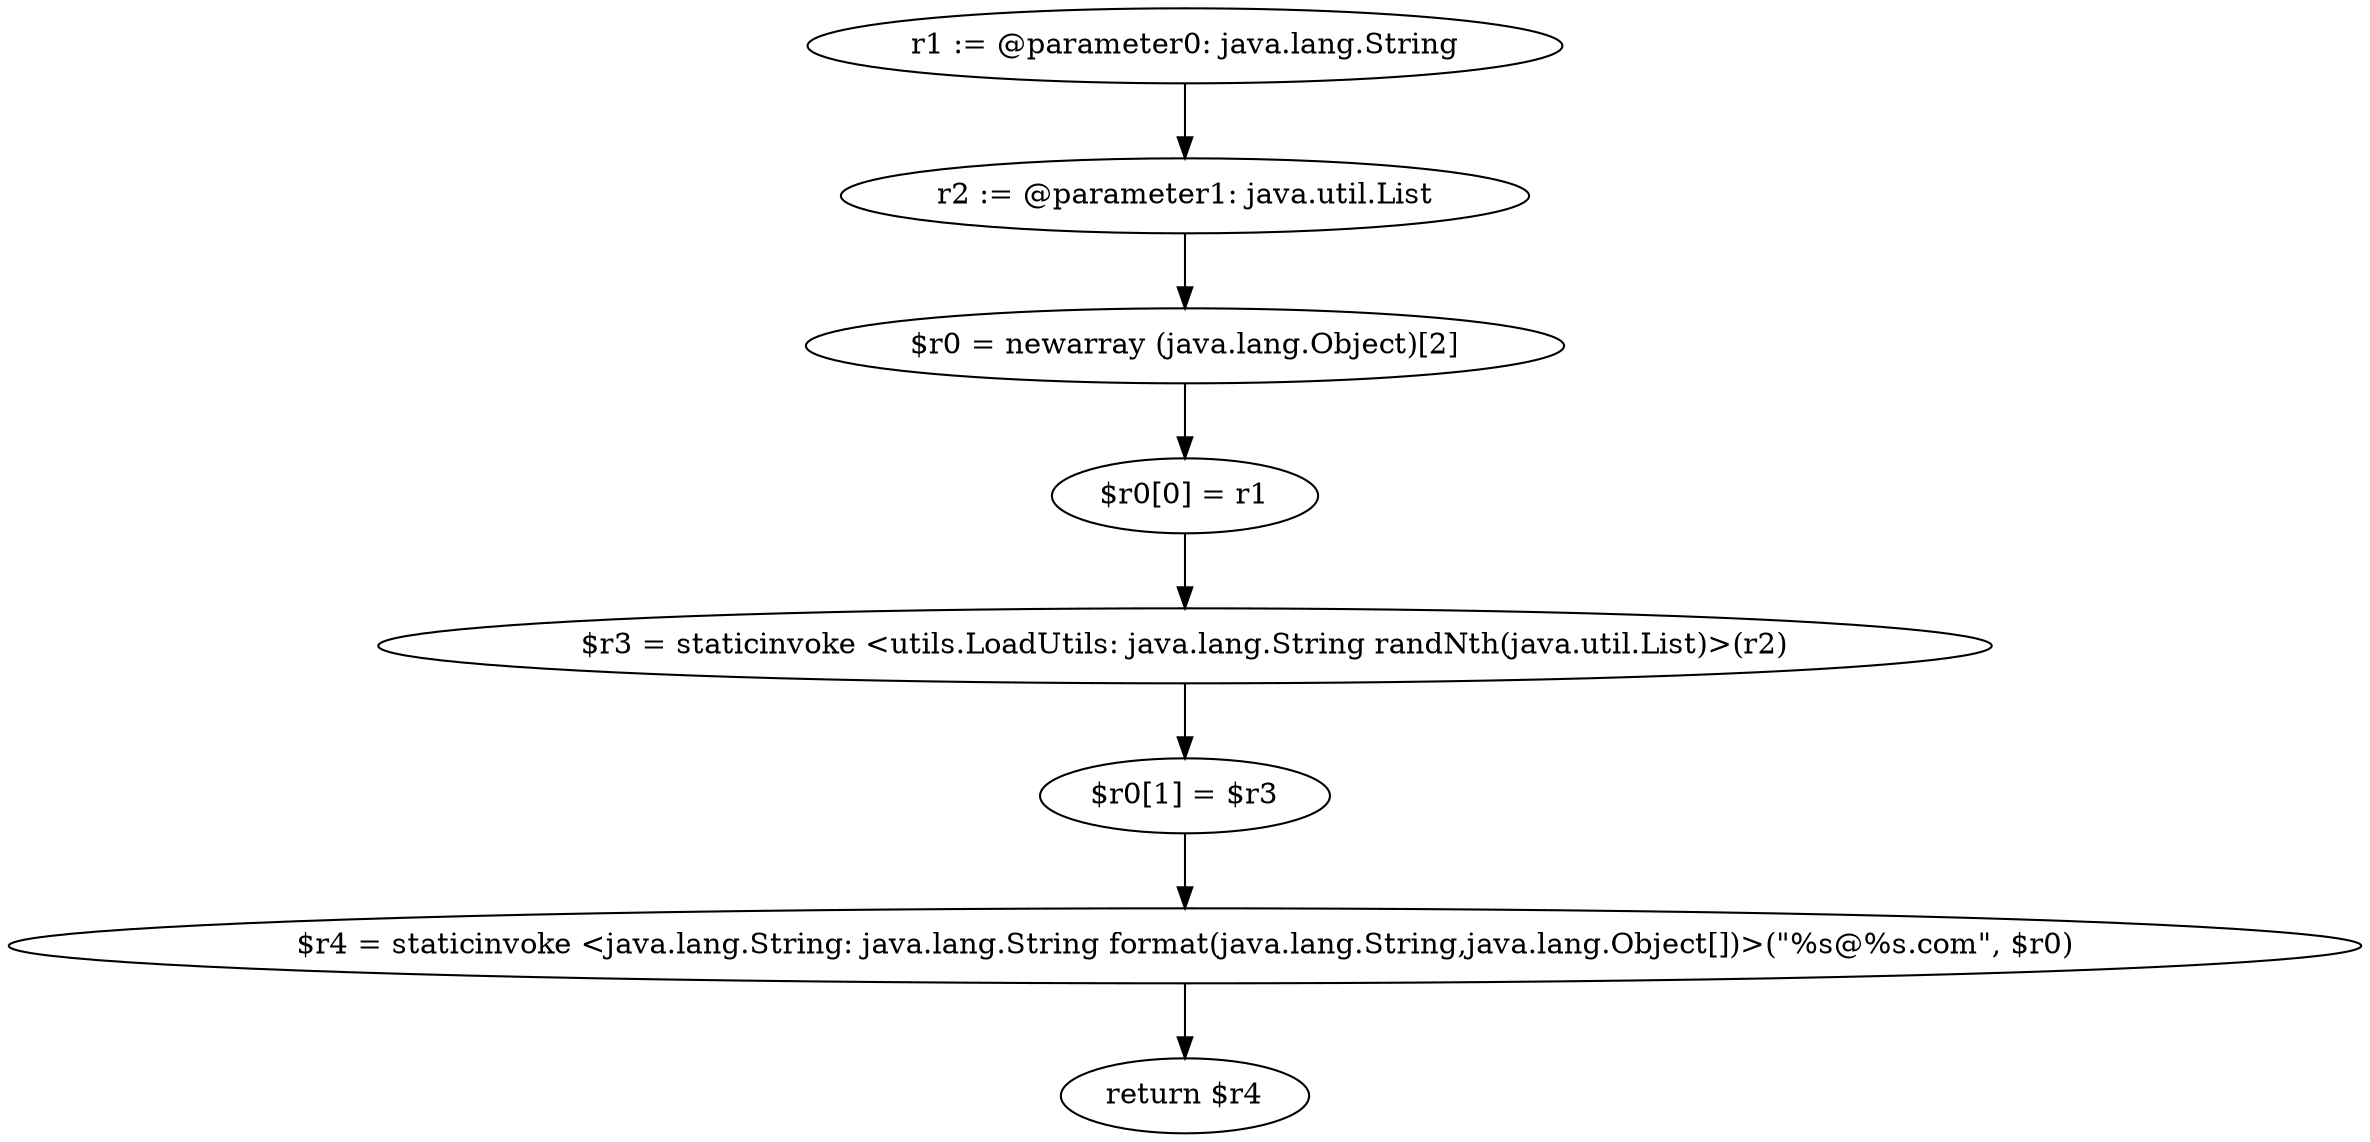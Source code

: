 digraph "unitGraph" {
    "r1 := @parameter0: java.lang.String"
    "r2 := @parameter1: java.util.List"
    "$r0 = newarray (java.lang.Object)[2]"
    "$r0[0] = r1"
    "$r3 = staticinvoke <utils.LoadUtils: java.lang.String randNth(java.util.List)>(r2)"
    "$r0[1] = $r3"
    "$r4 = staticinvoke <java.lang.String: java.lang.String format(java.lang.String,java.lang.Object[])>(\"%s@%s.com\", $r0)"
    "return $r4"
    "r1 := @parameter0: java.lang.String"->"r2 := @parameter1: java.util.List";
    "r2 := @parameter1: java.util.List"->"$r0 = newarray (java.lang.Object)[2]";
    "$r0 = newarray (java.lang.Object)[2]"->"$r0[0] = r1";
    "$r0[0] = r1"->"$r3 = staticinvoke <utils.LoadUtils: java.lang.String randNth(java.util.List)>(r2)";
    "$r3 = staticinvoke <utils.LoadUtils: java.lang.String randNth(java.util.List)>(r2)"->"$r0[1] = $r3";
    "$r0[1] = $r3"->"$r4 = staticinvoke <java.lang.String: java.lang.String format(java.lang.String,java.lang.Object[])>(\"%s@%s.com\", $r0)";
    "$r4 = staticinvoke <java.lang.String: java.lang.String format(java.lang.String,java.lang.Object[])>(\"%s@%s.com\", $r0)"->"return $r4";
}
